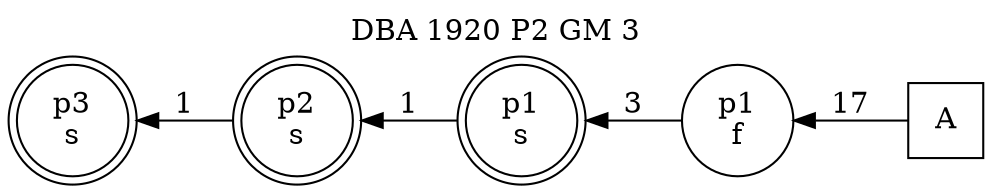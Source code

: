 digraph DBA_1920_P2_GM_3_GOOD {
labelloc="tl"
label= " DBA 1920 P2 GM 3 "
rankdir="RL";
graph [ size=" 10 , 10 !"]

"A" [shape="square" label="A"]
"p1_f" [shape="circle" label="p1
f"]
"p1_s" [shape="doublecircle" label="p1
s"]
"p2_s" [shape="doublecircle" label="p2
s"]
"p3_s" [shape="doublecircle" label="p3
s"]
"A" -> "p1_f" [ label=17]
"p1_f" -> "p1_s" [ label=3]
"p1_s" -> "p2_s" [ label=1]
"p2_s" -> "p3_s" [ label=1]
}
